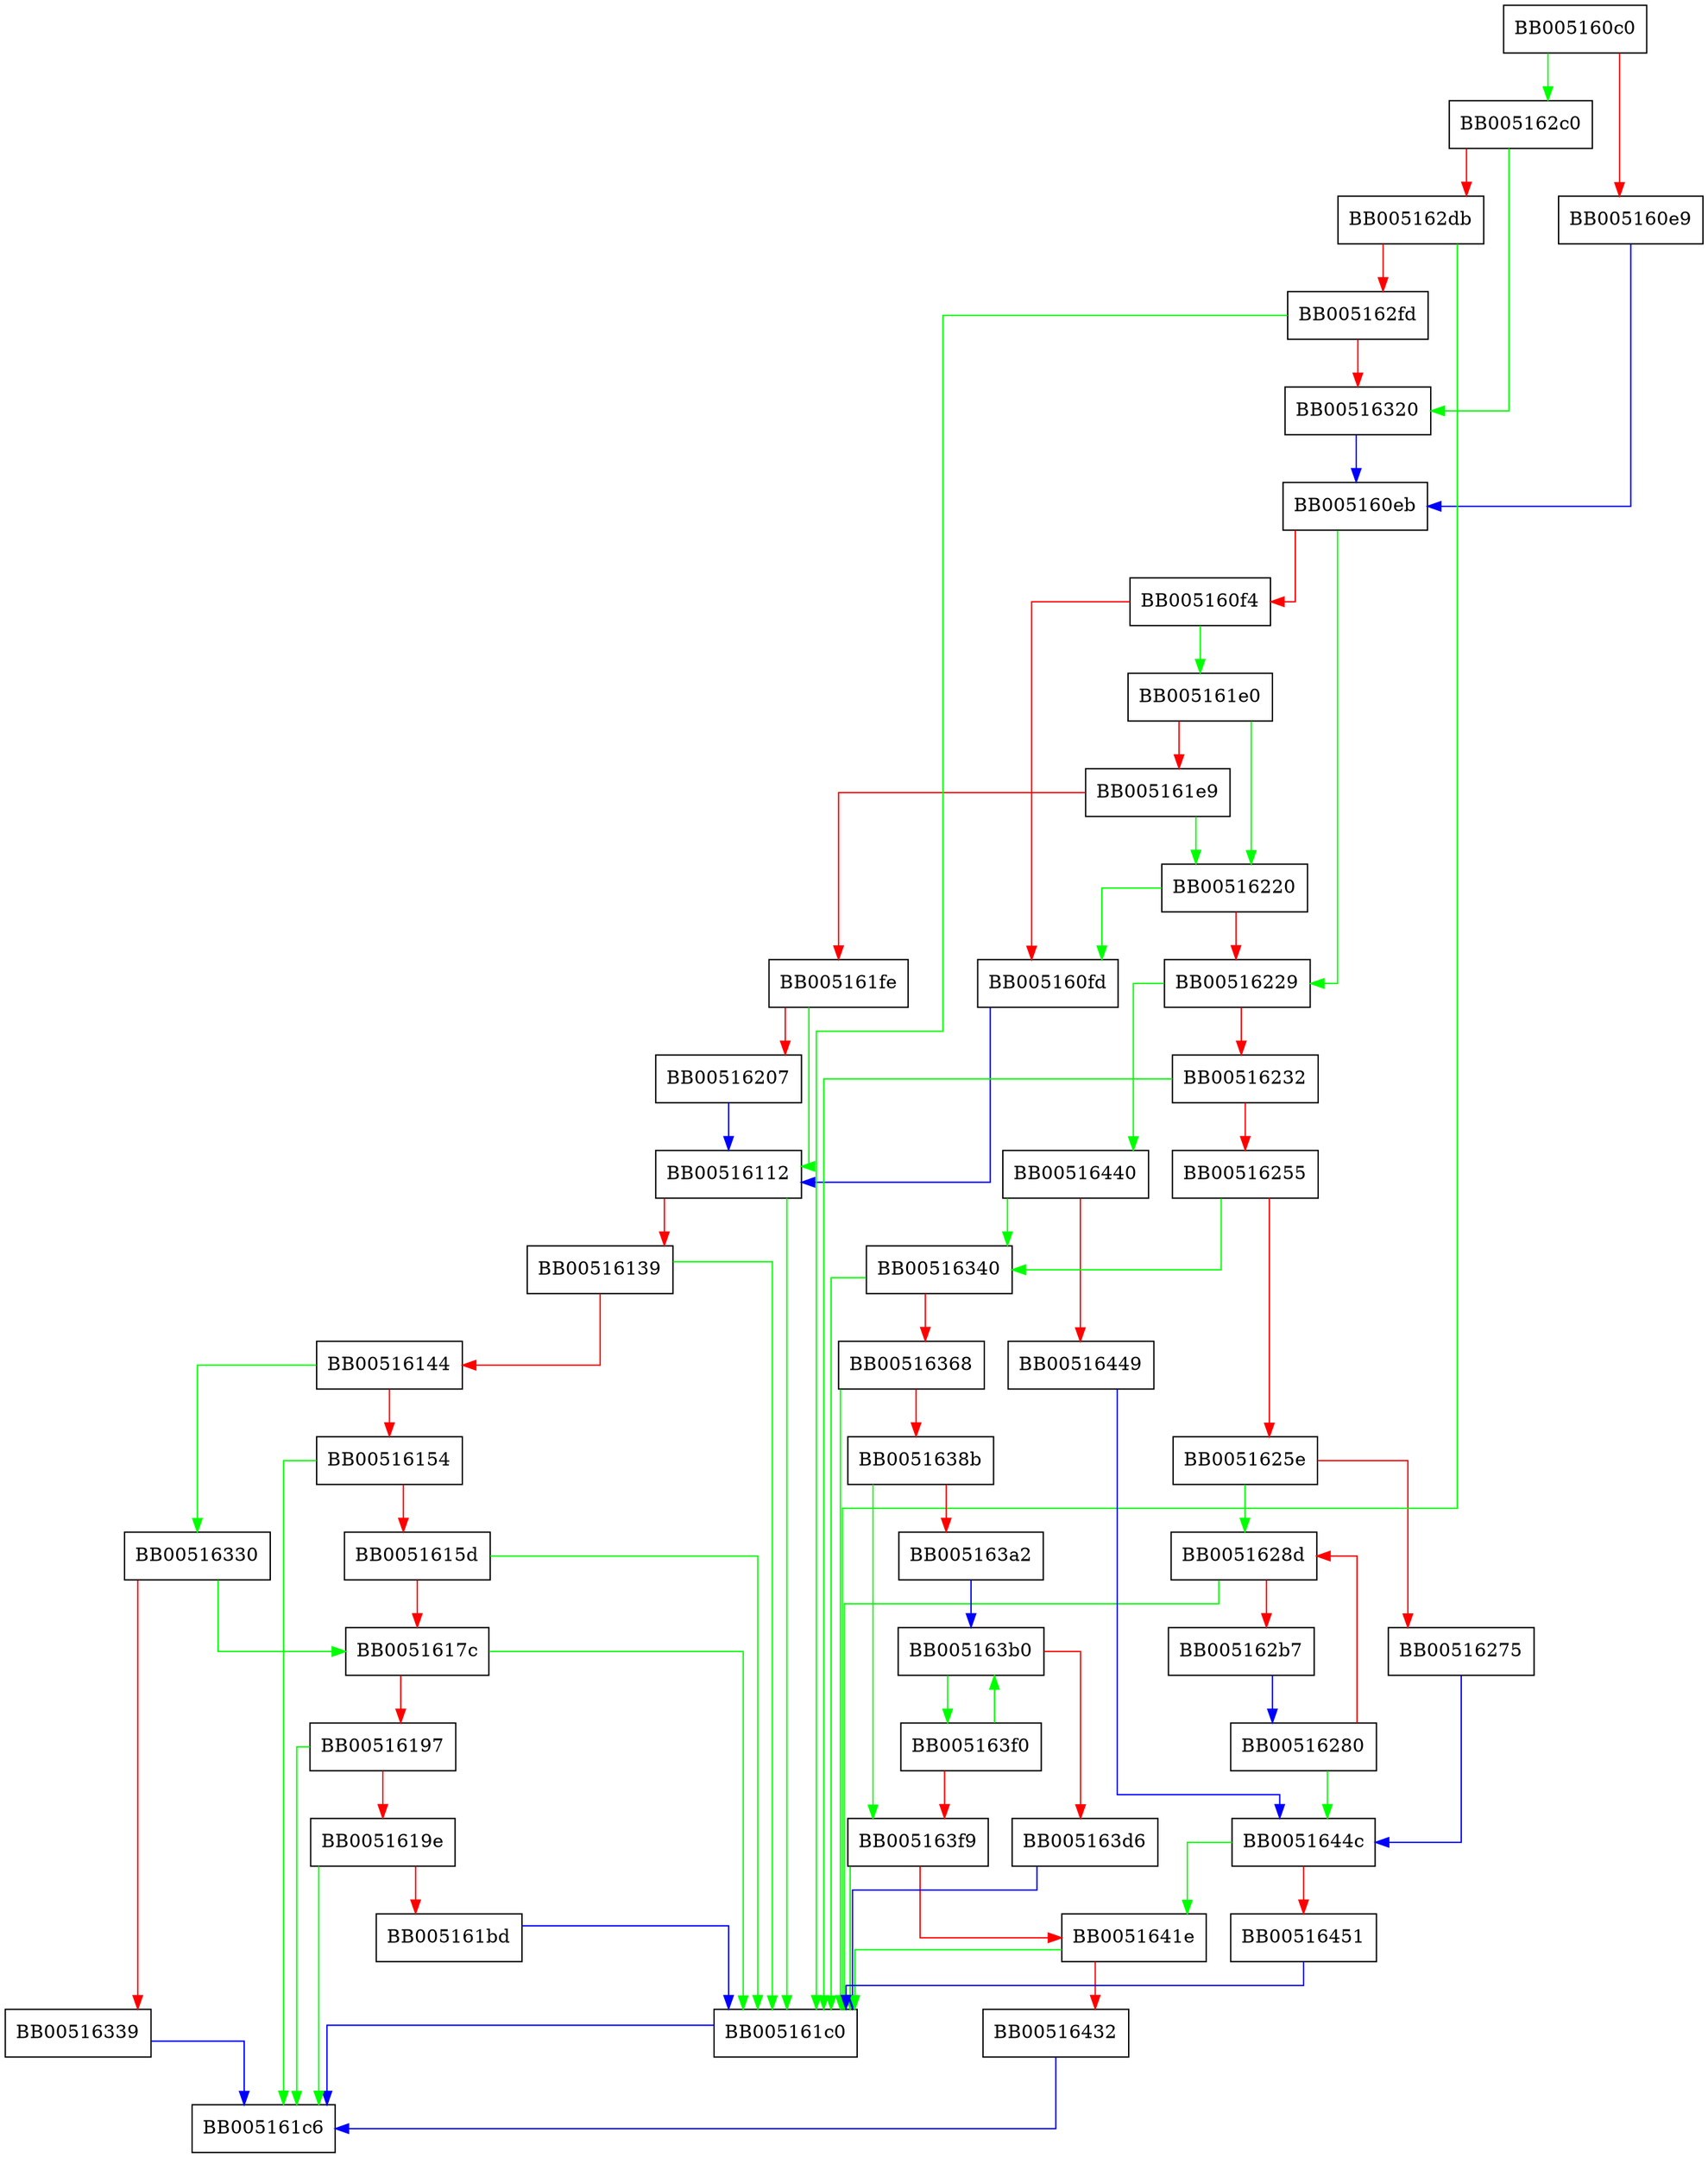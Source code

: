 digraph ASN1_STRING_print_ex_fp {
  node [shape="box"];
  graph [splines=ortho];
  BB005160c0 -> BB005162c0 [color="green"];
  BB005160c0 -> BB005160e9 [color="red"];
  BB005160e9 -> BB005160eb [color="blue"];
  BB005160eb -> BB00516229 [color="green"];
  BB005160eb -> BB005160f4 [color="red"];
  BB005160f4 -> BB005161e0 [color="green"];
  BB005160f4 -> BB005160fd [color="red"];
  BB005160fd -> BB00516112 [color="blue"];
  BB00516112 -> BB005161c0 [color="green"];
  BB00516112 -> BB00516139 [color="red"];
  BB00516139 -> BB005161c0 [color="green"];
  BB00516139 -> BB00516144 [color="red"];
  BB00516144 -> BB00516330 [color="green"];
  BB00516144 -> BB00516154 [color="red"];
  BB00516154 -> BB005161c6 [color="green"];
  BB00516154 -> BB0051615d [color="red"];
  BB0051615d -> BB005161c0 [color="green"];
  BB0051615d -> BB0051617c [color="red"];
  BB0051617c -> BB005161c0 [color="green"];
  BB0051617c -> BB00516197 [color="red"];
  BB00516197 -> BB005161c6 [color="green"];
  BB00516197 -> BB0051619e [color="red"];
  BB0051619e -> BB005161c6 [color="green"];
  BB0051619e -> BB005161bd [color="red"];
  BB005161bd -> BB005161c0 [color="blue"];
  BB005161c0 -> BB005161c6 [color="blue"];
  BB005161e0 -> BB00516220 [color="green"];
  BB005161e0 -> BB005161e9 [color="red"];
  BB005161e9 -> BB00516220 [color="green"];
  BB005161e9 -> BB005161fe [color="red"];
  BB005161fe -> BB00516112 [color="green"];
  BB005161fe -> BB00516207 [color="red"];
  BB00516207 -> BB00516112 [color="blue"];
  BB00516220 -> BB005160fd [color="green"];
  BB00516220 -> BB00516229 [color="red"];
  BB00516229 -> BB00516440 [color="green"];
  BB00516229 -> BB00516232 [color="red"];
  BB00516232 -> BB005161c0 [color="green"];
  BB00516232 -> BB00516255 [color="red"];
  BB00516255 -> BB00516340 [color="green"];
  BB00516255 -> BB0051625e [color="red"];
  BB0051625e -> BB0051628d [color="green"];
  BB0051625e -> BB00516275 [color="red"];
  BB00516275 -> BB0051644c [color="blue"];
  BB00516280 -> BB0051644c [color="green"];
  BB00516280 -> BB0051628d [color="red"];
  BB0051628d -> BB005161c0 [color="green"];
  BB0051628d -> BB005162b7 [color="red"];
  BB005162b7 -> BB00516280 [color="blue"];
  BB005162c0 -> BB00516320 [color="green"];
  BB005162c0 -> BB005162db [color="red"];
  BB005162db -> BB005161c0 [color="green"];
  BB005162db -> BB005162fd [color="red"];
  BB005162fd -> BB005161c0 [color="green"];
  BB005162fd -> BB00516320 [color="red"];
  BB00516320 -> BB005160eb [color="blue"];
  BB00516330 -> BB0051617c [color="green"];
  BB00516330 -> BB00516339 [color="red"];
  BB00516339 -> BB005161c6 [color="blue"];
  BB00516340 -> BB005161c0 [color="green"];
  BB00516340 -> BB00516368 [color="red"];
  BB00516368 -> BB005161c0 [color="green"];
  BB00516368 -> BB0051638b [color="red"];
  BB0051638b -> BB005163f9 [color="green"];
  BB0051638b -> BB005163a2 [color="red"];
  BB005163a2 -> BB005163b0 [color="blue"];
  BB005163b0 -> BB005163f0 [color="green"];
  BB005163b0 -> BB005163d6 [color="red"];
  BB005163d6 -> BB005161c0 [color="blue"];
  BB005163f0 -> BB005163b0 [color="green"];
  BB005163f0 -> BB005163f9 [color="red"];
  BB005163f9 -> BB005161c0 [color="green"];
  BB005163f9 -> BB0051641e [color="red"];
  BB0051641e -> BB005161c0 [color="green"];
  BB0051641e -> BB00516432 [color="red"];
  BB00516432 -> BB005161c6 [color="blue"];
  BB00516440 -> BB00516340 [color="green"];
  BB00516440 -> BB00516449 [color="red"];
  BB00516449 -> BB0051644c [color="blue"];
  BB0051644c -> BB0051641e [color="green"];
  BB0051644c -> BB00516451 [color="red"];
  BB00516451 -> BB005161c0 [color="blue"];
}